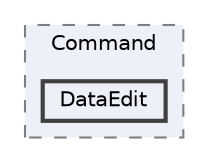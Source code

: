 digraph "C:/Users/むずでょ/Documents/Unity Projects/RMU-1-00-00-Research/Assets/RPGMaker/Codebase/Editor/OutlineEditor/Command/DataEdit"
{
 // LATEX_PDF_SIZE
  bgcolor="transparent";
  edge [fontname=Helvetica,fontsize=10,labelfontname=Helvetica,labelfontsize=10];
  node [fontname=Helvetica,fontsize=10,shape=box,height=0.2,width=0.4];
  compound=true
  subgraph clusterdir_46312c459f717f4b93ac69c90a75b487 {
    graph [ bgcolor="#edf0f7", pencolor="grey50", label="Command", fontname=Helvetica,fontsize=10 style="filled,dashed", URL="dir_46312c459f717f4b93ac69c90a75b487.html",tooltip=""]
  dir_75956834cf64b055c0a8c26bdc52b810 [label="DataEdit", fillcolor="#edf0f7", color="grey25", style="filled,bold", URL="dir_75956834cf64b055c0a8c26bdc52b810.html",tooltip=""];
  }
}
